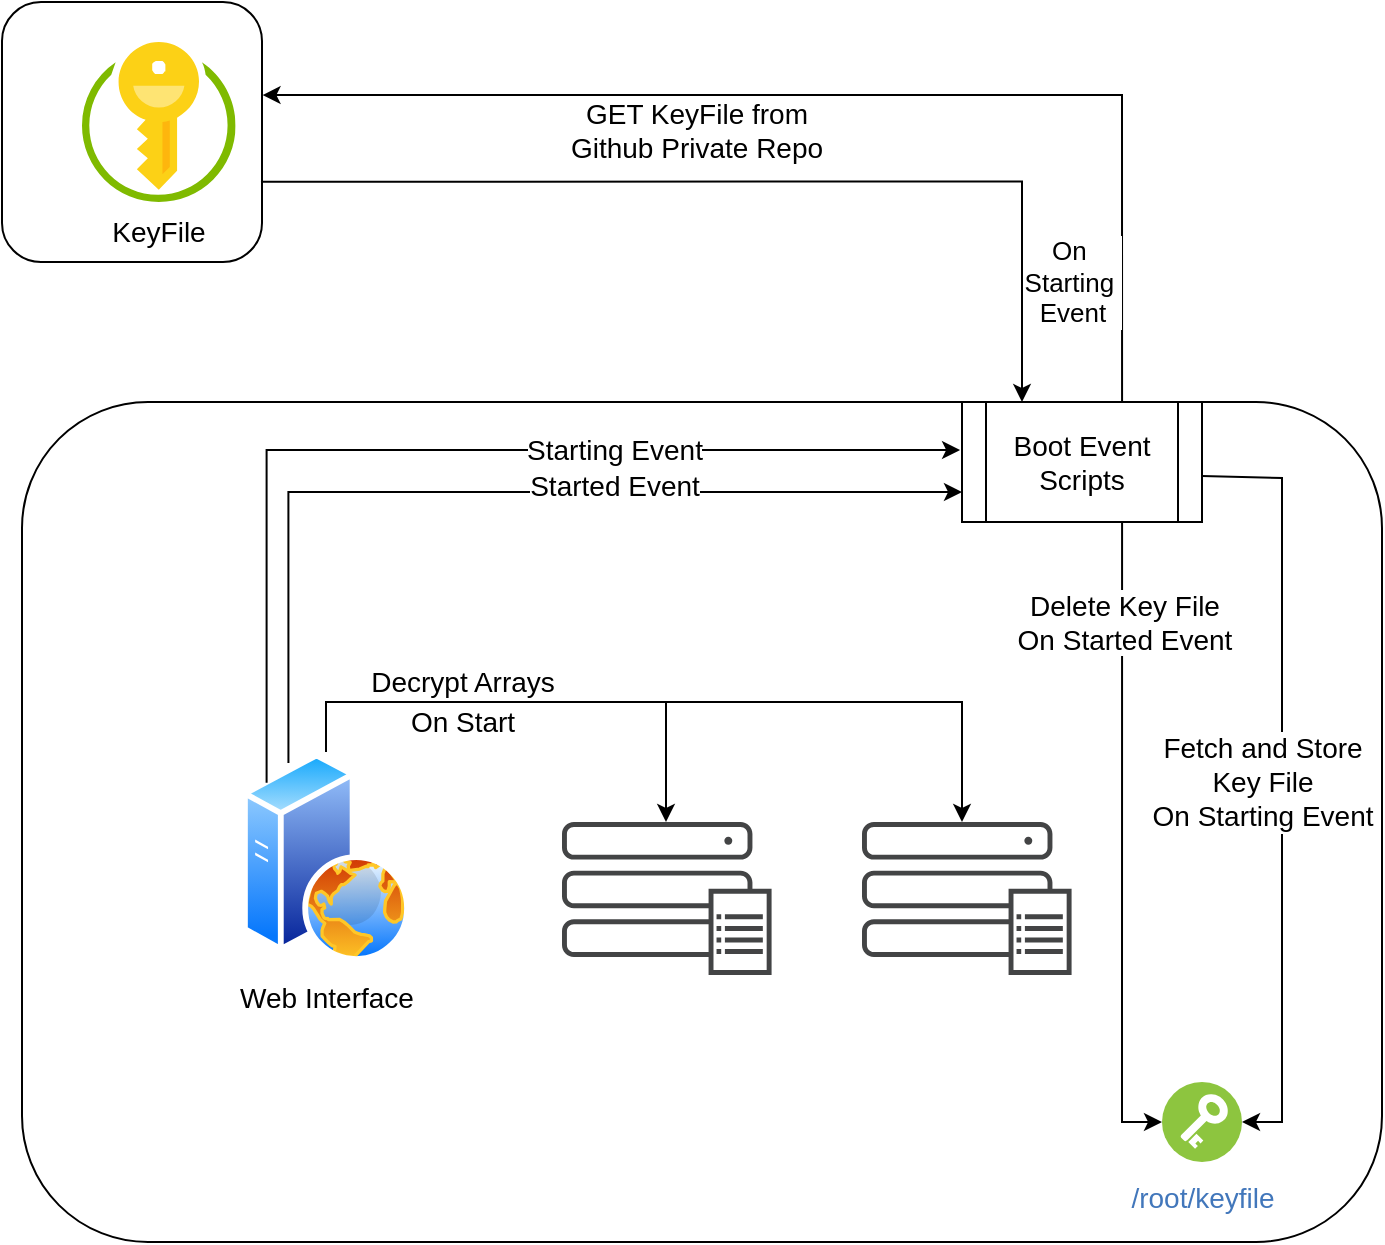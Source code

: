 <mxfile version="24.8.4">
  <diagram name="Page-1" id="_XRdYbAJmeiJh7BxlNf0">
    <mxGraphModel dx="1246" dy="746" grid="1" gridSize="10" guides="1" tooltips="1" connect="1" arrows="1" fold="1" page="1" pageScale="1" pageWidth="850" pageHeight="1100" math="0" shadow="0">
      <root>
        <mxCell id="0" />
        <mxCell id="1" parent="0" />
        <mxCell id="FQnkL7TP5TqOPS5yr-8t-38" value="" style="rounded=1;whiteSpace=wrap;html=1;" vertex="1" parent="1">
          <mxGeometry x="130" y="100" width="130" height="130" as="geometry" />
        </mxCell>
        <mxCell id="FQnkL7TP5TqOPS5yr-8t-12" style="edgeStyle=orthogonalEdgeStyle;rounded=0;orthogonalLoop=1;jettySize=auto;html=1;entryX=1.002;entryY=0.358;entryDx=0;entryDy=0;exitX=0.667;exitY=0;exitDx=0;exitDy=0;exitPerimeter=0;entryPerimeter=0;" edge="1" parent="1" source="FQnkL7TP5TqOPS5yr-8t-17" target="FQnkL7TP5TqOPS5yr-8t-38">
          <mxGeometry relative="1" as="geometry">
            <mxPoint x="170" y="90.0" as="targetPoint" />
          </mxGeometry>
        </mxCell>
        <mxCell id="FQnkL7TP5TqOPS5yr-8t-14" value="&lt;font style=&quot;font-size: 13px;&quot;&gt;On&amp;nbsp;&lt;/font&gt;&lt;div style=&quot;font-size: 13px;&quot;&gt;&lt;font style=&quot;font-size: 13px;&quot;&gt;Starting&amp;nbsp;&lt;/font&gt;&lt;/div&gt;&lt;div style=&quot;font-size: 13px;&quot;&gt;&lt;font style=&quot;font-size: 13px;&quot;&gt;Event&lt;/font&gt;&lt;/div&gt;" style="edgeLabel;html=1;align=center;verticalAlign=middle;resizable=0;points=[];" vertex="1" connectable="0" parent="FQnkL7TP5TqOPS5yr-8t-12">
          <mxGeometry x="-0.598" y="-2" relative="1" as="geometry">
            <mxPoint x="-27" y="57" as="offset" />
          </mxGeometry>
        </mxCell>
        <mxCell id="FQnkL7TP5TqOPS5yr-8t-15" value="&lt;font style=&quot;font-size: 14px;&quot;&gt;GET KeyFile from&lt;/font&gt;&lt;div style=&quot;font-size: 14px;&quot;&gt;&lt;font style=&quot;font-size: 14px;&quot;&gt;Github Private Repo&lt;/font&gt;&lt;/div&gt;" style="edgeLabel;html=1;align=center;verticalAlign=middle;resizable=0;points=[];" vertex="1" connectable="0" parent="FQnkL7TP5TqOPS5yr-8t-12">
          <mxGeometry x="0.465" y="-3" relative="1" as="geometry">
            <mxPoint x="60" y="20" as="offset" />
          </mxGeometry>
        </mxCell>
        <mxCell id="FQnkL7TP5TqOPS5yr-8t-8" value="" style="rounded=1;whiteSpace=wrap;html=1;" vertex="1" parent="1">
          <mxGeometry x="140" y="300" width="680" height="420" as="geometry" />
        </mxCell>
        <mxCell id="FQnkL7TP5TqOPS5yr-8t-7" value="" style="shape=image;verticalLabelPosition=bottom;labelBackgroundColor=default;verticalAlign=top;aspect=fixed;imageAspect=0;image=https://craftassets.unraid.net/uploads/seo-unraid.png;clipPath=inset(23.42% 31% 25.32% 31% round 5%);" vertex="1" parent="1">
          <mxGeometry x="130" y="290" width="105.85" height="75.21" as="geometry" />
        </mxCell>
        <mxCell id="FQnkL7TP5TqOPS5yr-8t-9" value="" style="sketch=0;pointerEvents=1;shadow=0;dashed=0;html=1;strokeColor=none;fillColor=#434445;aspect=fixed;labelPosition=center;verticalLabelPosition=bottom;verticalAlign=top;align=center;outlineConnect=0;shape=mxgraph.vvd.array_manager;" vertex="1" parent="1">
          <mxGeometry x="560" y="510" width="104.79" height="76.5" as="geometry" />
        </mxCell>
        <mxCell id="FQnkL7TP5TqOPS5yr-8t-10" value="" style="sketch=0;pointerEvents=1;shadow=0;dashed=0;html=1;strokeColor=none;fillColor=#434445;aspect=fixed;labelPosition=center;verticalLabelPosition=bottom;verticalAlign=top;align=center;outlineConnect=0;shape=mxgraph.vvd.array_manager;" vertex="1" parent="1">
          <mxGeometry x="410" y="510" width="104.79" height="76.5" as="geometry" />
        </mxCell>
        <mxCell id="FQnkL7TP5TqOPS5yr-8t-11" value="&lt;font style=&quot;font-size: 14px;&quot;&gt;KeyFile&lt;/font&gt;" style="image;sketch=0;aspect=fixed;html=1;points=[];align=center;fontSize=12;image=img/lib/mscae/Key_Vaults.svg;" vertex="1" parent="1">
          <mxGeometry x="170" y="120" width="76.8" height="80" as="geometry" />
        </mxCell>
        <mxCell id="FQnkL7TP5TqOPS5yr-8t-16" style="edgeStyle=orthogonalEdgeStyle;rounded=0;orthogonalLoop=1;jettySize=auto;html=1;exitX=0.996;exitY=0.691;exitDx=0;exitDy=0;entryX=0.25;entryY=0;entryDx=0;entryDy=0;exitPerimeter=0;" edge="1" parent="1" source="FQnkL7TP5TqOPS5yr-8t-38" target="FQnkL7TP5TqOPS5yr-8t-17">
          <mxGeometry relative="1" as="geometry">
            <mxPoint x="170" y="125.0" as="sourcePoint" />
          </mxGeometry>
        </mxCell>
        <mxCell id="FQnkL7TP5TqOPS5yr-8t-28" value="&lt;font style=&quot;font-size: 14px;&quot;&gt;Fetch and Store&lt;/font&gt;&lt;div style=&quot;font-size: 14px;&quot;&gt;&lt;font style=&quot;font-size: 14px;&quot;&gt;Key File&lt;/font&gt;&lt;/div&gt;&lt;div style=&quot;font-size: 14px;&quot;&gt;&lt;font style=&quot;font-size: 14px;&quot;&gt;On Starting Event&lt;/font&gt;&lt;/div&gt;" style="edgeStyle=orthogonalEdgeStyle;rounded=0;orthogonalLoop=1;jettySize=auto;html=1;entryX=1;entryY=0.5;entryDx=0;entryDy=0;exitX=1;exitY=0.617;exitDx=0;exitDy=0;exitPerimeter=0;" edge="1" parent="1" source="FQnkL7TP5TqOPS5yr-8t-17" target="FQnkL7TP5TqOPS5yr-8t-27">
          <mxGeometry x="0.005" y="-10" relative="1" as="geometry">
            <mxPoint x="401" y="338" as="sourcePoint" />
            <Array as="points">
              <mxPoint x="770" y="338" />
              <mxPoint x="770" y="660" />
            </Array>
            <mxPoint as="offset" />
          </mxGeometry>
        </mxCell>
        <mxCell id="FQnkL7TP5TqOPS5yr-8t-36" style="edgeStyle=orthogonalEdgeStyle;rounded=0;orthogonalLoop=1;jettySize=auto;html=1;exitX=0.667;exitY=0.95;exitDx=0;exitDy=0;exitPerimeter=0;" edge="1" parent="1" source="FQnkL7TP5TqOPS5yr-8t-17" target="FQnkL7TP5TqOPS5yr-8t-27">
          <mxGeometry relative="1" as="geometry">
            <Array as="points">
              <mxPoint x="690" y="660" />
            </Array>
          </mxGeometry>
        </mxCell>
        <mxCell id="FQnkL7TP5TqOPS5yr-8t-37" value="&lt;font style=&quot;font-size: 14px;&quot;&gt;Delete Key File&lt;/font&gt;&lt;div style=&quot;font-size: 14px;&quot;&gt;&lt;font style=&quot;font-size: 14px;&quot;&gt;On Started Event&lt;/font&gt;&lt;/div&gt;" style="edgeLabel;html=1;align=center;verticalAlign=middle;resizable=0;points=[];" vertex="1" connectable="0" parent="FQnkL7TP5TqOPS5yr-8t-36">
          <mxGeometry x="-0.789" y="1" relative="1" as="geometry">
            <mxPoint y="19" as="offset" />
          </mxGeometry>
        </mxCell>
        <mxCell id="FQnkL7TP5TqOPS5yr-8t-17" value="&lt;font style=&quot;font-size: 14px;&quot;&gt;Boot Event Scripts&lt;/font&gt;" style="shape=process;whiteSpace=wrap;html=1;backgroundOutline=1;" vertex="1" parent="1">
          <mxGeometry x="610" y="300" width="120" height="60" as="geometry" />
        </mxCell>
        <mxCell id="FQnkL7TP5TqOPS5yr-8t-20" style="edgeStyle=orthogonalEdgeStyle;rounded=0;orthogonalLoop=1;jettySize=auto;html=1;" edge="1" parent="1" source="FQnkL7TP5TqOPS5yr-8t-18" target="FQnkL7TP5TqOPS5yr-8t-10">
          <mxGeometry relative="1" as="geometry">
            <Array as="points">
              <mxPoint x="292" y="450" />
              <mxPoint x="462" y="450" />
            </Array>
          </mxGeometry>
        </mxCell>
        <mxCell id="FQnkL7TP5TqOPS5yr-8t-21" style="edgeStyle=orthogonalEdgeStyle;rounded=0;orthogonalLoop=1;jettySize=auto;html=1;exitX=0.5;exitY=0;exitDx=0;exitDy=0;" edge="1" parent="1" source="FQnkL7TP5TqOPS5yr-8t-18" target="FQnkL7TP5TqOPS5yr-8t-9">
          <mxGeometry relative="1" as="geometry">
            <Array as="points">
              <mxPoint x="292" y="450" />
              <mxPoint x="610" y="450" />
            </Array>
          </mxGeometry>
        </mxCell>
        <mxCell id="FQnkL7TP5TqOPS5yr-8t-24" value="&lt;font style=&quot;font-size: 14px;&quot;&gt;Decrypt Arrays&lt;/font&gt;" style="edgeLabel;html=1;align=center;verticalAlign=middle;resizable=0;points=[];" vertex="1" connectable="0" parent="FQnkL7TP5TqOPS5yr-8t-21">
          <mxGeometry x="-0.588" y="-2" relative="1" as="geometry">
            <mxPoint x="10" y="-12" as="offset" />
          </mxGeometry>
        </mxCell>
        <mxCell id="FQnkL7TP5TqOPS5yr-8t-25" value="&lt;font style=&quot;font-size: 14px;&quot;&gt;On Start&lt;/font&gt;" style="edgeLabel;html=1;align=center;verticalAlign=middle;resizable=0;points=[];" vertex="1" connectable="0" parent="FQnkL7TP5TqOPS5yr-8t-21">
          <mxGeometry x="-0.563" relative="1" as="geometry">
            <mxPoint x="5" y="10" as="offset" />
          </mxGeometry>
        </mxCell>
        <mxCell id="FQnkL7TP5TqOPS5yr-8t-33" style="edgeStyle=orthogonalEdgeStyle;rounded=0;orthogonalLoop=1;jettySize=auto;html=1;exitX=0.25;exitY=0;exitDx=0;exitDy=0;entryX=0;entryY=0.75;entryDx=0;entryDy=0;" edge="1" parent="1" source="FQnkL7TP5TqOPS5yr-8t-18" target="FQnkL7TP5TqOPS5yr-8t-17">
          <mxGeometry relative="1" as="geometry">
            <Array as="points">
              <mxPoint x="273" y="345" />
            </Array>
          </mxGeometry>
        </mxCell>
        <mxCell id="FQnkL7TP5TqOPS5yr-8t-34" value="&lt;font style=&quot;font-size: 14px;&quot;&gt;Started Event&lt;/font&gt;" style="edgeLabel;html=1;align=center;verticalAlign=middle;resizable=0;points=[];" vertex="1" connectable="0" parent="FQnkL7TP5TqOPS5yr-8t-33">
          <mxGeometry x="0.183" y="3" relative="1" as="geometry">
            <mxPoint x="19" as="offset" />
          </mxGeometry>
        </mxCell>
        <mxCell id="FQnkL7TP5TqOPS5yr-8t-18" value="&lt;font style=&quot;font-size: 14px;&quot;&gt;Web Interface&lt;/font&gt;" style="image;aspect=fixed;perimeter=ellipsePerimeter;html=1;align=center;shadow=0;dashed=0;spacingTop=3;image=img/lib/active_directory/web_server.svg;" vertex="1" parent="1">
          <mxGeometry x="250" y="475" width="84" height="105" as="geometry" />
        </mxCell>
        <mxCell id="FQnkL7TP5TqOPS5yr-8t-19" value="" style="shape=image;html=1;verticalAlign=top;verticalLabelPosition=bottom;labelBackgroundColor=default;imageAspect=0;aspect=fixed;image=https://cdn0.iconfinder.com/data/icons/phosphor-regular-vol-3/256/lock-key-open-128.png" vertex="1" parent="1">
          <mxGeometry x="450" y="420" width="24.79" height="24.79" as="geometry" />
        </mxCell>
        <mxCell id="FQnkL7TP5TqOPS5yr-8t-23" value="" style="shape=image;html=1;verticalAlign=top;verticalLabelPosition=bottom;labelBackgroundColor=default;imageAspect=0;aspect=fixed;image=https://cdn0.iconfinder.com/data/icons/phosphor-regular-vol-3/256/lock-key-open-128.png" vertex="1" parent="1">
          <mxGeometry x="600" y="420" width="24.79" height="24.79" as="geometry" />
        </mxCell>
        <mxCell id="FQnkL7TP5TqOPS5yr-8t-27" value="&lt;font style=&quot;font-size: 14px;&quot;&gt;/root/keyfile&lt;/font&gt;" style="image;aspect=fixed;perimeter=ellipsePerimeter;html=1;align=center;shadow=0;dashed=0;fontColor=#4277BB;labelBackgroundColor=default;fontSize=12;spacingTop=3;image=img/lib/ibm/vpc/Key.svg;" vertex="1" parent="1">
          <mxGeometry x="710" y="640" width="40" height="40" as="geometry" />
        </mxCell>
        <mxCell id="FQnkL7TP5TqOPS5yr-8t-31" style="edgeStyle=orthogonalEdgeStyle;rounded=0;orthogonalLoop=1;jettySize=auto;html=1;exitX=0;exitY=0;exitDx=0;exitDy=0;entryX=-0.008;entryY=0.4;entryDx=0;entryDy=0;entryPerimeter=0;" edge="1" parent="1" source="FQnkL7TP5TqOPS5yr-8t-18" target="FQnkL7TP5TqOPS5yr-8t-17">
          <mxGeometry relative="1" as="geometry">
            <Array as="points">
              <mxPoint x="262" y="324" />
            </Array>
          </mxGeometry>
        </mxCell>
        <mxCell id="FQnkL7TP5TqOPS5yr-8t-32" value="&lt;font style=&quot;font-size: 14px;&quot;&gt;Starting Event&lt;/font&gt;" style="edgeLabel;html=1;align=center;verticalAlign=middle;resizable=0;points=[];" vertex="1" connectable="0" parent="FQnkL7TP5TqOPS5yr-8t-31">
          <mxGeometry x="0.326" relative="1" as="geometry">
            <mxPoint as="offset" />
          </mxGeometry>
        </mxCell>
        <mxCell id="FQnkL7TP5TqOPS5yr-8t-41" value="" style="shape=image;html=1;verticalAlign=top;verticalLabelPosition=bottom;labelBackgroundColor=none;imageAspect=0;aspect=fixed;image=https://cdn1.iconfinder.com/data/icons/picons-social/57/github_rounded-128.png" vertex="1" parent="1">
          <mxGeometry x="132" y="100" width="38" height="38" as="geometry" />
        </mxCell>
      </root>
    </mxGraphModel>
  </diagram>
</mxfile>

